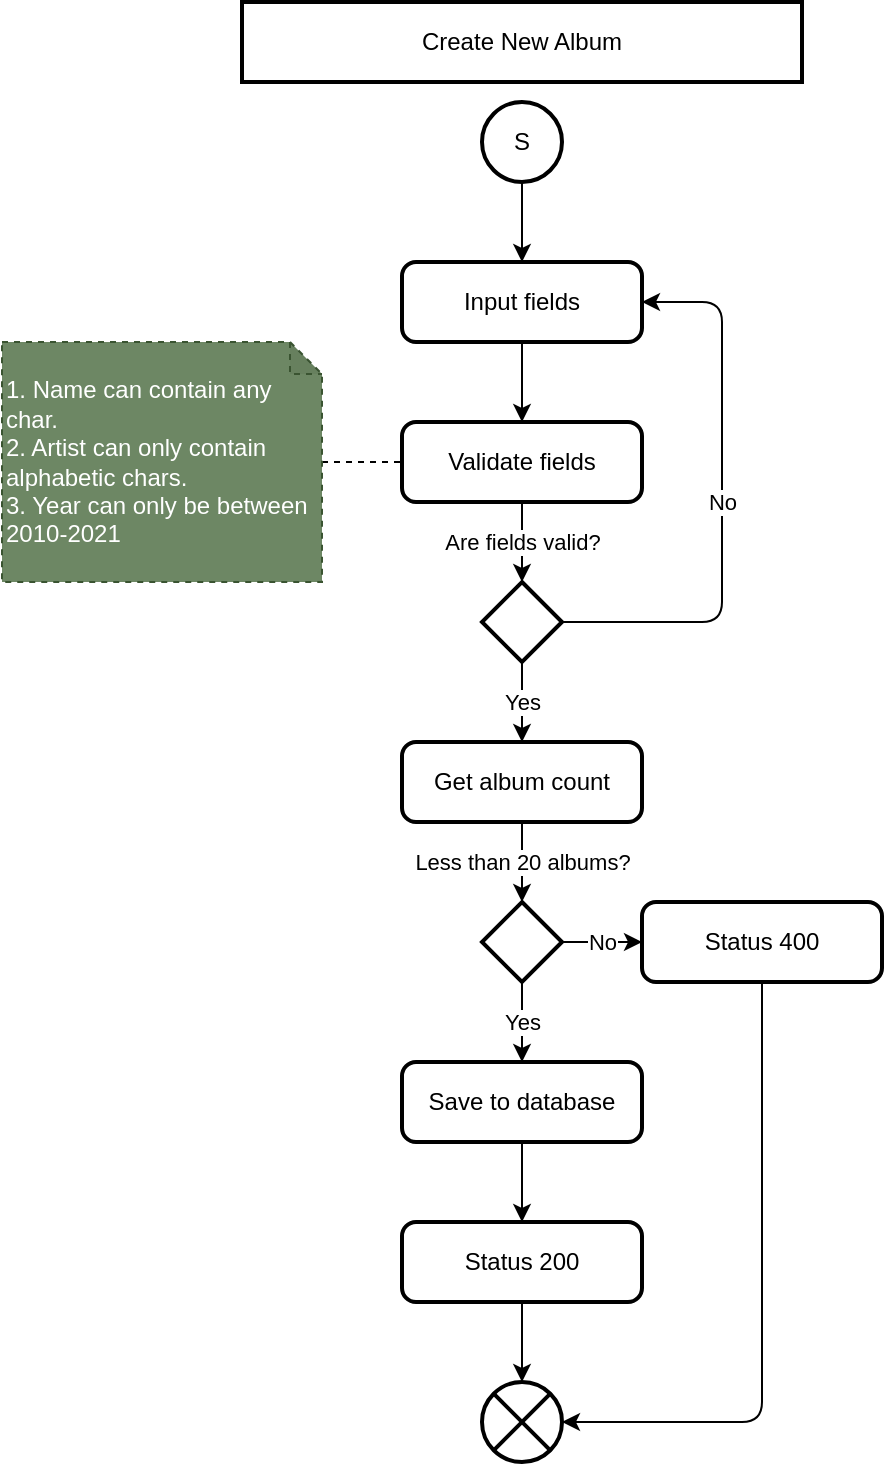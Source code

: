 <mxfile>
    <diagram id="RISIn_9kx_Ia2u9YaLPw" name="FlowChart">
        <mxGraphModel dx="429" dy="526" grid="1" gridSize="10" guides="1" tooltips="1" connect="1" arrows="1" fold="1" page="1" pageScale="1" pageWidth="850" pageHeight="1100" math="0" shadow="0">
            <root>
                <mxCell id="U97BOUSLRP5emBV9m-yh-0"/>
                <mxCell id="U97BOUSLRP5emBV9m-yh-1" parent="U97BOUSLRP5emBV9m-yh-0"/>
                <mxCell id="U97BOUSLRP5emBV9m-yh-2" value="No" style="edgeStyle=none;html=1;entryX=1;entryY=0.5;entryDx=0;entryDy=0;startArrow=none;startFill=0;endArrow=classic;endFill=1;" parent="U97BOUSLRP5emBV9m-yh-1" source="U97BOUSLRP5emBV9m-yh-4" target="U97BOUSLRP5emBV9m-yh-9" edge="1">
                    <mxGeometry relative="1" as="geometry">
                        <Array as="points">
                            <mxPoint x="565" y="350"/>
                            <mxPoint x="565" y="190"/>
                        </Array>
                    </mxGeometry>
                </mxCell>
                <mxCell id="U97BOUSLRP5emBV9m-yh-3" value="Yes" style="edgeStyle=none;html=1;entryX=0.5;entryY=0;entryDx=0;entryDy=0;startArrow=none;startFill=0;endArrow=classic;endFill=1;" parent="U97BOUSLRP5emBV9m-yh-1" source="U97BOUSLRP5emBV9m-yh-4" target="U97BOUSLRP5emBV9m-yh-13" edge="1">
                    <mxGeometry relative="1" as="geometry"/>
                </mxCell>
                <mxCell id="U97BOUSLRP5emBV9m-yh-4" value="" style="strokeWidth=2;html=1;shape=mxgraph.flowchart.decision;whiteSpace=wrap;gradientColor=none;" parent="U97BOUSLRP5emBV9m-yh-1" vertex="1">
                    <mxGeometry x="445" y="330" width="40" height="40" as="geometry"/>
                </mxCell>
                <mxCell id="U97BOUSLRP5emBV9m-yh-5" value="" style="verticalLabelPosition=bottom;verticalAlign=top;html=1;shape=mxgraph.flowchart.or;strokeWidth=2;gradientColor=none;" parent="U97BOUSLRP5emBV9m-yh-1" vertex="1">
                    <mxGeometry x="445" y="730" width="40" height="40" as="geometry"/>
                </mxCell>
                <mxCell id="U97BOUSLRP5emBV9m-yh-6" style="edgeStyle=none;html=1;entryX=0.5;entryY=0;entryDx=0;entryDy=0;startArrow=none;startFill=0;endArrow=classic;endFill=1;" parent="U97BOUSLRP5emBV9m-yh-1" source="U97BOUSLRP5emBV9m-yh-7" target="U97BOUSLRP5emBV9m-yh-9" edge="1">
                    <mxGeometry relative="1" as="geometry"/>
                </mxCell>
                <mxCell id="U97BOUSLRP5emBV9m-yh-7" value="S" style="strokeWidth=2;html=1;shape=mxgraph.flowchart.start_2;whiteSpace=wrap;gradientColor=none;" parent="U97BOUSLRP5emBV9m-yh-1" vertex="1">
                    <mxGeometry x="445" y="90" width="40" height="40" as="geometry"/>
                </mxCell>
                <mxCell id="U97BOUSLRP5emBV9m-yh-8" style="edgeStyle=none;html=1;entryX=0.5;entryY=0;entryDx=0;entryDy=0;startArrow=none;startFill=0;endArrow=classic;endFill=1;" parent="U97BOUSLRP5emBV9m-yh-1" source="U97BOUSLRP5emBV9m-yh-9" target="U97BOUSLRP5emBV9m-yh-11" edge="1">
                    <mxGeometry relative="1" as="geometry"/>
                </mxCell>
                <mxCell id="U97BOUSLRP5emBV9m-yh-9" value="Input fields" style="rounded=1;whiteSpace=wrap;html=1;absoluteArcSize=1;arcSize=14;strokeWidth=2;gradientColor=none;" parent="U97BOUSLRP5emBV9m-yh-1" vertex="1">
                    <mxGeometry x="405" y="170" width="120" height="40" as="geometry"/>
                </mxCell>
                <mxCell id="U97BOUSLRP5emBV9m-yh-10" value="Are fields valid?" style="edgeStyle=none;html=1;entryX=0.5;entryY=0;entryDx=0;entryDy=0;entryPerimeter=0;startArrow=none;startFill=0;endArrow=classic;endFill=1;" parent="U97BOUSLRP5emBV9m-yh-1" source="U97BOUSLRP5emBV9m-yh-11" target="U97BOUSLRP5emBV9m-yh-4" edge="1">
                    <mxGeometry relative="1" as="geometry"/>
                </mxCell>
                <mxCell id="U97BOUSLRP5emBV9m-yh-11" value="Validate fields" style="rounded=1;whiteSpace=wrap;html=1;absoluteArcSize=1;arcSize=14;strokeWidth=2;gradientColor=none;" parent="U97BOUSLRP5emBV9m-yh-1" vertex="1">
                    <mxGeometry x="405" y="250" width="120" height="40" as="geometry"/>
                </mxCell>
                <mxCell id="U97BOUSLRP5emBV9m-yh-12" value="Less than 20 albums?" style="edgeStyle=none;html=1;entryX=0.5;entryY=0;entryDx=0;entryDy=0;entryPerimeter=0;startArrow=none;startFill=0;endArrow=classic;endFill=1;" parent="U97BOUSLRP5emBV9m-yh-1" source="U97BOUSLRP5emBV9m-yh-13" target="U97BOUSLRP5emBV9m-yh-16" edge="1">
                    <mxGeometry relative="1" as="geometry"/>
                </mxCell>
                <mxCell id="U97BOUSLRP5emBV9m-yh-13" value="Get album count" style="rounded=1;whiteSpace=wrap;html=1;absoluteArcSize=1;arcSize=14;strokeWidth=2;gradientColor=none;" parent="U97BOUSLRP5emBV9m-yh-1" vertex="1">
                    <mxGeometry x="405" y="410" width="120" height="40" as="geometry"/>
                </mxCell>
                <mxCell id="U97BOUSLRP5emBV9m-yh-14" value="Yes" style="edgeStyle=none;html=1;entryX=0.5;entryY=0;entryDx=0;entryDy=0;startArrow=none;startFill=0;endArrow=classic;endFill=1;" parent="U97BOUSLRP5emBV9m-yh-1" source="U97BOUSLRP5emBV9m-yh-16" target="U97BOUSLRP5emBV9m-yh-18" edge="1">
                    <mxGeometry relative="1" as="geometry"/>
                </mxCell>
                <mxCell id="U97BOUSLRP5emBV9m-yh-15" value="No" style="edgeStyle=none;html=1;entryX=0;entryY=0.5;entryDx=0;entryDy=0;startArrow=none;startFill=0;endArrow=classic;endFill=1;" parent="U97BOUSLRP5emBV9m-yh-1" source="U97BOUSLRP5emBV9m-yh-16" target="U97BOUSLRP5emBV9m-yh-20" edge="1">
                    <mxGeometry relative="1" as="geometry"/>
                </mxCell>
                <mxCell id="U97BOUSLRP5emBV9m-yh-16" value="" style="strokeWidth=2;html=1;shape=mxgraph.flowchart.decision;whiteSpace=wrap;gradientColor=none;" parent="U97BOUSLRP5emBV9m-yh-1" vertex="1">
                    <mxGeometry x="445" y="490" width="40" height="40" as="geometry"/>
                </mxCell>
                <mxCell id="U97BOUSLRP5emBV9m-yh-17" style="edgeStyle=none;html=1;entryX=0.5;entryY=0;entryDx=0;entryDy=0;startArrow=none;startFill=0;endArrow=classic;endFill=1;" parent="U97BOUSLRP5emBV9m-yh-1" source="U97BOUSLRP5emBV9m-yh-18" target="U97BOUSLRP5emBV9m-yh-22" edge="1">
                    <mxGeometry relative="1" as="geometry"/>
                </mxCell>
                <mxCell id="U97BOUSLRP5emBV9m-yh-18" value="Save to database" style="rounded=1;whiteSpace=wrap;html=1;absoluteArcSize=1;arcSize=14;strokeWidth=2;gradientColor=none;" parent="U97BOUSLRP5emBV9m-yh-1" vertex="1">
                    <mxGeometry x="405" y="570" width="120" height="40" as="geometry"/>
                </mxCell>
                <mxCell id="U97BOUSLRP5emBV9m-yh-19" style="edgeStyle=none;html=1;entryX=1;entryY=0.5;entryDx=0;entryDy=0;entryPerimeter=0;startArrow=none;startFill=0;endArrow=classic;endFill=1;" parent="U97BOUSLRP5emBV9m-yh-1" source="U97BOUSLRP5emBV9m-yh-20" target="U97BOUSLRP5emBV9m-yh-5" edge="1">
                    <mxGeometry relative="1" as="geometry">
                        <Array as="points">
                            <mxPoint x="585" y="750"/>
                        </Array>
                    </mxGeometry>
                </mxCell>
                <mxCell id="U97BOUSLRP5emBV9m-yh-20" value="Status 400" style="rounded=1;whiteSpace=wrap;html=1;absoluteArcSize=1;arcSize=14;strokeWidth=2;gradientColor=none;" parent="U97BOUSLRP5emBV9m-yh-1" vertex="1">
                    <mxGeometry x="525" y="490" width="120" height="40" as="geometry"/>
                </mxCell>
                <mxCell id="U97BOUSLRP5emBV9m-yh-21" style="edgeStyle=none;html=1;entryX=0.5;entryY=0;entryDx=0;entryDy=0;entryPerimeter=0;startArrow=none;startFill=0;endArrow=classic;endFill=1;" parent="U97BOUSLRP5emBV9m-yh-1" source="U97BOUSLRP5emBV9m-yh-22" target="U97BOUSLRP5emBV9m-yh-5" edge="1">
                    <mxGeometry relative="1" as="geometry"/>
                </mxCell>
                <mxCell id="U97BOUSLRP5emBV9m-yh-22" value="Status 200" style="rounded=1;whiteSpace=wrap;html=1;absoluteArcSize=1;arcSize=14;strokeWidth=2;gradientColor=none;" parent="U97BOUSLRP5emBV9m-yh-1" vertex="1">
                    <mxGeometry x="405" y="650" width="120" height="40" as="geometry"/>
                </mxCell>
                <mxCell id="U97BOUSLRP5emBV9m-yh-23" style="edgeStyle=none;html=1;entryX=0;entryY=0.5;entryDx=0;entryDy=0;startArrow=none;startFill=0;endArrow=none;endFill=0;dashed=1;" parent="U97BOUSLRP5emBV9m-yh-1" source="U97BOUSLRP5emBV9m-yh-24" target="U97BOUSLRP5emBV9m-yh-11" edge="1">
                    <mxGeometry relative="1" as="geometry"/>
                </mxCell>
                <mxCell id="U97BOUSLRP5emBV9m-yh-24" value="1. Name can contain any char.&lt;br&gt;2. Artist can only contain alphabetic chars.&lt;br&gt;&lt;div&gt;&lt;span&gt;3. Year can only be between 2010-2021&lt;/span&gt;&lt;/div&gt;" style="shape=note;whiteSpace=wrap;html=1;backgroundOutline=1;darkOpacity=0.05;strokeWidth=1;size=16;align=left;dashed=1;fillColor=#6d8764;strokeColor=#3A5431;fontColor=#ffffff;" parent="U97BOUSLRP5emBV9m-yh-1" vertex="1">
                    <mxGeometry x="205" y="210" width="160" height="120" as="geometry"/>
                </mxCell>
                <mxCell id="U97BOUSLRP5emBV9m-yh-25" value="Create New Album" style="rounded=0;whiteSpace=wrap;html=1;strokeWidth=2;gradientColor=none;" parent="U97BOUSLRP5emBV9m-yh-1" vertex="1">
                    <mxGeometry x="325" y="40" width="280" height="40" as="geometry"/>
                </mxCell>
            </root>
        </mxGraphModel>
    </diagram>
    <diagram id="OEiHVoBmCBfAuOecJHPG" name="ERD">
        <mxGraphModel dx="429" dy="526" grid="1" gridSize="10" guides="1" tooltips="1" connect="1" arrows="1" fold="1" page="1" pageScale="1" pageWidth="850" pageHeight="1100" math="0" shadow="0">
            <root>
                <mxCell id="0"/>
                <mxCell id="1" parent="0"/>
                <mxCell id="2" value="Album" style="shape=table;startSize=30;container=1;collapsible=1;childLayout=tableLayout;fixedRows=1;rowLines=0;fontStyle=1;align=center;resizeLast=1;fillColor=#6d8764;strokeColor=#3A5431;fontColor=#ffffff;strokeWidth=2;swimlaneFillColor=default;" parent="1" vertex="1">
                    <mxGeometry x="203" y="80" width="180" height="280" as="geometry"/>
                </mxCell>
                <mxCell id="3" value="" style="shape=partialRectangle;collapsible=0;dropTarget=0;pointerEvents=0;fillColor=none;top=0;left=0;bottom=1;right=0;points=[[0,0.5],[1,0.5]];portConstraint=eastwest;" parent="2" vertex="1">
                    <mxGeometry y="30" width="180" height="30" as="geometry"/>
                </mxCell>
                <mxCell id="4" value="PK" style="shape=partialRectangle;connectable=0;fillColor=none;top=0;left=0;bottom=0;right=0;fontStyle=1;overflow=hidden;" parent="3" vertex="1">
                    <mxGeometry width="80" height="30" as="geometry">
                        <mxRectangle width="80" height="30" as="alternateBounds"/>
                    </mxGeometry>
                </mxCell>
                <mxCell id="5" value="Id" style="shape=partialRectangle;connectable=0;fillColor=none;top=0;left=0;bottom=0;right=0;align=left;spacingLeft=6;fontStyle=5;overflow=hidden;" parent="3" vertex="1">
                    <mxGeometry x="80" width="100" height="30" as="geometry">
                        <mxRectangle width="100" height="30" as="alternateBounds"/>
                    </mxGeometry>
                </mxCell>
                <mxCell id="6" value="" style="shape=partialRectangle;collapsible=0;dropTarget=0;pointerEvents=0;fillColor=none;top=0;left=0;bottom=0;right=0;points=[[0,0.5],[1,0.5]];portConstraint=eastwest;" parent="2" vertex="1">
                    <mxGeometry y="60" width="180" height="30" as="geometry"/>
                </mxCell>
                <mxCell id="7" value="Varchar(128)" style="shape=partialRectangle;connectable=0;fillColor=none;top=0;left=0;bottom=0;right=0;editable=1;overflow=hidden;" parent="6" vertex="1">
                    <mxGeometry width="80" height="30" as="geometry">
                        <mxRectangle width="80" height="30" as="alternateBounds"/>
                    </mxGeometry>
                </mxCell>
                <mxCell id="8" value="Name" style="shape=partialRectangle;connectable=0;fillColor=none;top=0;left=0;bottom=0;right=0;align=left;spacingLeft=6;overflow=hidden;" parent="6" vertex="1">
                    <mxGeometry x="80" width="100" height="30" as="geometry">
                        <mxRectangle width="100" height="30" as="alternateBounds"/>
                    </mxGeometry>
                </mxCell>
                <mxCell id="9" value="" style="shape=partialRectangle;collapsible=0;dropTarget=0;pointerEvents=0;fillColor=none;top=0;left=0;bottom=0;right=0;points=[[0,0.5],[1,0.5]];portConstraint=eastwest;" parent="2" vertex="1">
                    <mxGeometry y="90" width="180" height="30" as="geometry"/>
                </mxCell>
                <mxCell id="10" value="Varchar(128)" style="shape=partialRectangle;connectable=0;fillColor=none;top=0;left=0;bottom=0;right=0;editable=1;overflow=hidden;" parent="9" vertex="1">
                    <mxGeometry width="80" height="30" as="geometry">
                        <mxRectangle width="80" height="30" as="alternateBounds"/>
                    </mxGeometry>
                </mxCell>
                <mxCell id="11" value="Artist" style="shape=partialRectangle;connectable=0;fillColor=none;top=0;left=0;bottom=0;right=0;align=left;spacingLeft=6;overflow=hidden;" parent="9" vertex="1">
                    <mxGeometry x="80" width="100" height="30" as="geometry">
                        <mxRectangle width="100" height="30" as="alternateBounds"/>
                    </mxGeometry>
                </mxCell>
                <mxCell id="12" value="" style="shape=partialRectangle;collapsible=0;dropTarget=0;pointerEvents=0;fillColor=none;top=0;left=0;bottom=0;right=0;points=[[0,0.5],[1,0.5]];portConstraint=eastwest;" parent="2" vertex="1">
                    <mxGeometry y="120" width="180" height="30" as="geometry"/>
                </mxCell>
                <mxCell id="13" value="Integer(16)" style="shape=partialRectangle;connectable=0;fillColor=none;top=0;left=0;bottom=0;right=0;editable=1;overflow=hidden;" parent="12" vertex="1">
                    <mxGeometry width="80" height="30" as="geometry">
                        <mxRectangle width="80" height="30" as="alternateBounds"/>
                    </mxGeometry>
                </mxCell>
                <mxCell id="14" value="Year" style="shape=partialRectangle;connectable=0;fillColor=none;top=0;left=0;bottom=0;right=0;align=left;spacingLeft=6;overflow=hidden;" parent="12" vertex="1">
                    <mxGeometry x="80" width="100" height="30" as="geometry">
                        <mxRectangle width="100" height="30" as="alternateBounds"/>
                    </mxGeometry>
                </mxCell>
                <mxCell id="15" value="" style="shape=partialRectangle;collapsible=0;dropTarget=0;pointerEvents=0;fillColor=none;top=0;left=0;bottom=0;right=0;points=[[0,0.5],[1,0.5]];portConstraint=eastwest;" parent="2" vertex="1">
                    <mxGeometry y="150" width="180" height="30" as="geometry"/>
                </mxCell>
                <mxCell id="16" value="Varchar(1024)" style="shape=partialRectangle;connectable=0;fillColor=none;top=0;left=0;bottom=0;right=0;editable=1;overflow=hidden;" parent="15" vertex="1">
                    <mxGeometry width="80" height="30" as="geometry">
                        <mxRectangle width="80" height="30" as="alternateBounds"/>
                    </mxGeometry>
                </mxCell>
                <mxCell id="17" value="ImageUrl" style="shape=partialRectangle;connectable=0;fillColor=none;top=0;left=0;bottom=0;right=0;align=left;spacingLeft=6;overflow=hidden;" parent="15" vertex="1">
                    <mxGeometry x="80" width="100" height="30" as="geometry">
                        <mxRectangle width="100" height="30" as="alternateBounds"/>
                    </mxGeometry>
                </mxCell>
                <mxCell id="18" value="" style="shape=partialRectangle;collapsible=0;dropTarget=0;pointerEvents=0;fillColor=none;top=0;left=0;bottom=0;right=0;points=[[0,0.5],[1,0.5]];portConstraint=eastwest;" parent="2" vertex="1">
                    <mxGeometry y="180" width="180" height="30" as="geometry"/>
                </mxCell>
                <mxCell id="19" value="DateTime" style="shape=partialRectangle;connectable=0;fillColor=none;top=0;left=0;bottom=0;right=0;editable=1;overflow=hidden;" parent="18" vertex="1">
                    <mxGeometry width="80" height="30" as="geometry">
                        <mxRectangle width="80" height="30" as="alternateBounds"/>
                    </mxGeometry>
                </mxCell>
                <mxCell id="20" value="CreatedAt" style="shape=partialRectangle;connectable=0;fillColor=none;top=0;left=0;bottom=0;right=0;align=left;spacingLeft=6;overflow=hidden;" parent="18" vertex="1">
                    <mxGeometry x="80" width="100" height="30" as="geometry">
                        <mxRectangle width="100" height="30" as="alternateBounds"/>
                    </mxGeometry>
                </mxCell>
                <mxCell id="21" value="" style="shape=partialRectangle;collapsible=0;dropTarget=0;pointerEvents=0;fillColor=none;top=0;left=0;bottom=0;right=0;points=[[0,0.5],[1,0.5]];portConstraint=eastwest;" parent="2" vertex="1">
                    <mxGeometry y="210" width="180" height="30" as="geometry"/>
                </mxCell>
                <mxCell id="22" value="DateTime" style="shape=partialRectangle;connectable=0;fillColor=none;top=0;left=0;bottom=0;right=0;editable=1;overflow=hidden;" parent="21" vertex="1">
                    <mxGeometry width="80" height="30" as="geometry">
                        <mxRectangle width="80" height="30" as="alternateBounds"/>
                    </mxGeometry>
                </mxCell>
                <mxCell id="23" value="UpdateAt" style="shape=partialRectangle;connectable=0;fillColor=none;top=0;left=0;bottom=0;right=0;align=left;spacingLeft=6;overflow=hidden;" parent="21" vertex="1">
                    <mxGeometry x="80" width="100" height="30" as="geometry">
                        <mxRectangle width="100" height="30" as="alternateBounds"/>
                    </mxGeometry>
                </mxCell>
                <mxCell id="24" value="" style="shape=partialRectangle;collapsible=0;dropTarget=0;pointerEvents=0;fillColor=none;top=0;left=0;bottom=0;right=0;points=[[0,0.5],[1,0.5]];portConstraint=eastwest;" parent="2" vertex="1">
                    <mxGeometry y="240" width="180" height="30" as="geometry"/>
                </mxCell>
                <mxCell id="25" value="TinyInt(1)" style="shape=partialRectangle;connectable=0;fillColor=none;top=0;left=0;bottom=0;right=0;editable=1;overflow=hidden;" parent="24" vertex="1">
                    <mxGeometry width="80" height="30" as="geometry">
                        <mxRectangle width="80" height="30" as="alternateBounds"/>
                    </mxGeometry>
                </mxCell>
                <mxCell id="26" value="Deleted" style="shape=partialRectangle;connectable=0;fillColor=none;top=0;left=0;bottom=0;right=0;align=left;spacingLeft=6;overflow=hidden;" parent="24" vertex="1">
                    <mxGeometry x="80" width="100" height="30" as="geometry">
                        <mxRectangle width="100" height="30" as="alternateBounds"/>
                    </mxGeometry>
                </mxCell>
                <mxCell id="27" value="Song" style="shape=table;startSize=30;container=1;collapsible=1;childLayout=tableLayout;fixedRows=1;rowLines=0;fontStyle=1;align=center;resizeLast=1;fillColor=#6d8764;fontColor=#ffffff;strokeColor=#3A5431;strokeWidth=2;perimeterSpacing=0;gradientColor=none;swimlaneFillColor=default;" parent="1" vertex="1">
                    <mxGeometry x="468" y="80" width="180" height="250" as="geometry"/>
                </mxCell>
                <mxCell id="28" value="" style="shape=partialRectangle;collapsible=0;dropTarget=0;pointerEvents=0;fillColor=none;top=0;left=0;bottom=1;right=0;points=[[0,0.5],[1,0.5]];portConstraint=eastwest;" parent="27" vertex="1">
                    <mxGeometry y="30" width="180" height="30" as="geometry"/>
                </mxCell>
                <mxCell id="29" value="PK" style="shape=partialRectangle;connectable=0;fillColor=none;top=0;left=0;bottom=0;right=0;fontStyle=1;overflow=hidden;" parent="28" vertex="1">
                    <mxGeometry width="80" height="30" as="geometry">
                        <mxRectangle width="80" height="30" as="alternateBounds"/>
                    </mxGeometry>
                </mxCell>
                <mxCell id="30" value="Id" style="shape=partialRectangle;connectable=0;fillColor=none;top=0;left=0;bottom=0;right=0;align=left;spacingLeft=6;fontStyle=5;overflow=hidden;" parent="28" vertex="1">
                    <mxGeometry x="80" width="100" height="30" as="geometry">
                        <mxRectangle width="100" height="30" as="alternateBounds"/>
                    </mxGeometry>
                </mxCell>
                <mxCell id="31" value="" style="shape=partialRectangle;collapsible=0;dropTarget=0;pointerEvents=0;fillColor=none;top=0;left=0;bottom=1;right=0;points=[[0,0.5],[1,0.5]];portConstraint=eastwest;" parent="27" vertex="1">
                    <mxGeometry y="60" width="180" height="30" as="geometry"/>
                </mxCell>
                <mxCell id="32" value="FK" style="shape=partialRectangle;connectable=0;fillColor=none;top=0;left=0;bottom=0;right=0;fontStyle=1;overflow=hidden;" parent="31" vertex="1">
                    <mxGeometry width="80" height="30" as="geometry">
                        <mxRectangle width="80" height="30" as="alternateBounds"/>
                    </mxGeometry>
                </mxCell>
                <mxCell id="33" value="AlbumId" style="shape=partialRectangle;connectable=0;fillColor=none;top=0;left=0;bottom=0;right=0;align=left;spacingLeft=6;fontStyle=5;overflow=hidden;" parent="31" vertex="1">
                    <mxGeometry x="80" width="100" height="30" as="geometry">
                        <mxRectangle width="100" height="30" as="alternateBounds"/>
                    </mxGeometry>
                </mxCell>
                <mxCell id="34" value="" style="shape=partialRectangle;collapsible=0;dropTarget=0;pointerEvents=0;fillColor=none;top=0;left=0;bottom=0;right=0;points=[[0,0.5],[1,0.5]];portConstraint=eastwest;" parent="27" vertex="1">
                    <mxGeometry y="90" width="180" height="30" as="geometry"/>
                </mxCell>
                <mxCell id="35" value="Varchar(128)" style="shape=partialRectangle;connectable=0;fillColor=none;top=0;left=0;bottom=0;right=0;editable=1;overflow=hidden;" parent="34" vertex="1">
                    <mxGeometry width="80" height="30" as="geometry">
                        <mxRectangle width="80" height="30" as="alternateBounds"/>
                    </mxGeometry>
                </mxCell>
                <mxCell id="36" value="Name" style="shape=partialRectangle;connectable=0;fillColor=none;top=0;left=0;bottom=0;right=0;align=left;spacingLeft=6;overflow=hidden;" parent="34" vertex="1">
                    <mxGeometry x="80" width="100" height="30" as="geometry">
                        <mxRectangle width="100" height="30" as="alternateBounds"/>
                    </mxGeometry>
                </mxCell>
                <mxCell id="37" value="" style="shape=partialRectangle;collapsible=0;dropTarget=0;pointerEvents=0;fillColor=none;top=0;left=0;bottom=0;right=0;points=[[0,0.5],[1,0.5]];portConstraint=eastwest;" parent="27" vertex="1">
                    <mxGeometry y="120" width="180" height="30" as="geometry"/>
                </mxCell>
                <mxCell id="38" value="Integer(16)" style="shape=partialRectangle;connectable=0;fillColor=none;top=0;left=0;bottom=0;right=0;editable=1;overflow=hidden;" parent="37" vertex="1">
                    <mxGeometry width="80" height="30" as="geometry">
                        <mxRectangle width="80" height="30" as="alternateBounds"/>
                    </mxGeometry>
                </mxCell>
                <mxCell id="39" value="Duration" style="shape=partialRectangle;connectable=0;fillColor=none;top=0;left=0;bottom=0;right=0;align=left;spacingLeft=6;overflow=hidden;" parent="37" vertex="1">
                    <mxGeometry x="80" width="100" height="30" as="geometry">
                        <mxRectangle width="100" height="30" as="alternateBounds"/>
                    </mxGeometry>
                </mxCell>
                <mxCell id="40" value="" style="shape=partialRectangle;collapsible=0;dropTarget=0;pointerEvents=0;fillColor=none;top=0;left=0;bottom=0;right=0;points=[[0,0.5],[1,0.5]];portConstraint=eastwest;" parent="27" vertex="1">
                    <mxGeometry y="150" width="180" height="30" as="geometry"/>
                </mxCell>
                <mxCell id="41" value="DateTime" style="shape=partialRectangle;connectable=0;fillColor=none;top=0;left=0;bottom=0;right=0;editable=1;overflow=hidden;" parent="40" vertex="1">
                    <mxGeometry width="80" height="30" as="geometry">
                        <mxRectangle width="80" height="30" as="alternateBounds"/>
                    </mxGeometry>
                </mxCell>
                <mxCell id="42" value="CreatedAt" style="shape=partialRectangle;connectable=0;fillColor=none;top=0;left=0;bottom=0;right=0;align=left;spacingLeft=6;overflow=hidden;" parent="40" vertex="1">
                    <mxGeometry x="80" width="100" height="30" as="geometry">
                        <mxRectangle width="100" height="30" as="alternateBounds"/>
                    </mxGeometry>
                </mxCell>
                <mxCell id="43" value="" style="shape=partialRectangle;collapsible=0;dropTarget=0;pointerEvents=0;fillColor=none;top=0;left=0;bottom=0;right=0;points=[[0,0.5],[1,0.5]];portConstraint=eastwest;" parent="27" vertex="1">
                    <mxGeometry y="180" width="180" height="30" as="geometry"/>
                </mxCell>
                <mxCell id="44" value="DateTime" style="shape=partialRectangle;connectable=0;fillColor=none;top=0;left=0;bottom=0;right=0;editable=1;overflow=hidden;" parent="43" vertex="1">
                    <mxGeometry width="80" height="30" as="geometry">
                        <mxRectangle width="80" height="30" as="alternateBounds"/>
                    </mxGeometry>
                </mxCell>
                <mxCell id="45" value="UpdatedAt" style="shape=partialRectangle;connectable=0;fillColor=none;top=0;left=0;bottom=0;right=0;align=left;spacingLeft=6;overflow=hidden;" parent="43" vertex="1">
                    <mxGeometry x="80" width="100" height="30" as="geometry">
                        <mxRectangle width="100" height="30" as="alternateBounds"/>
                    </mxGeometry>
                </mxCell>
                <mxCell id="46" value="" style="shape=partialRectangle;collapsible=0;dropTarget=0;pointerEvents=0;fillColor=none;top=0;left=0;bottom=0;right=0;points=[[0,0.5],[1,0.5]];portConstraint=eastwest;" parent="27" vertex="1">
                    <mxGeometry y="210" width="180" height="30" as="geometry"/>
                </mxCell>
                <mxCell id="47" value="TinyInt(1)" style="shape=partialRectangle;connectable=0;fillColor=none;top=0;left=0;bottom=0;right=0;editable=1;overflow=hidden;" parent="46" vertex="1">
                    <mxGeometry width="80" height="30" as="geometry">
                        <mxRectangle width="80" height="30" as="alternateBounds"/>
                    </mxGeometry>
                </mxCell>
                <mxCell id="48" value="Deleted" style="shape=partialRectangle;connectable=0;fillColor=none;top=0;left=0;bottom=0;right=0;align=left;spacingLeft=6;overflow=hidden;" parent="46" vertex="1">
                    <mxGeometry x="80" width="100" height="30" as="geometry">
                        <mxRectangle width="100" height="30" as="alternateBounds"/>
                    </mxGeometry>
                </mxCell>
                <mxCell id="49" style="edgeStyle=none;html=1;exitX=1;exitY=0.5;exitDx=0;exitDy=0;entryX=0;entryY=0.5;entryDx=0;entryDy=0;endArrow=ERoneToMany;endFill=0;startArrow=ERone;startFill=0;" parent="1" source="3" target="31" edge="1">
                    <mxGeometry relative="1" as="geometry">
                        <Array as="points">
                            <mxPoint x="428" y="125"/>
                            <mxPoint x="428" y="155"/>
                        </Array>
                    </mxGeometry>
                </mxCell>
            </root>
        </mxGraphModel>
    </diagram>
</mxfile>